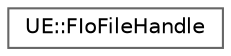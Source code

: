 digraph "Graphical Class Hierarchy"
{
 // INTERACTIVE_SVG=YES
 // LATEX_PDF_SIZE
  bgcolor="transparent";
  edge [fontname=Helvetica,fontsize=10,labelfontname=Helvetica,labelfontsize=10];
  node [fontname=Helvetica,fontsize=10,shape=box,height=0.2,width=0.4];
  rankdir="LR";
  Node0 [id="Node000000",label="UE::FIoFileHandle",height=0.2,width=0.4,color="grey40", fillcolor="white", style="filled",URL="$de/d83/structUE_1_1FIoFileHandle.html",tooltip="Handle to a file on disk."];
}
